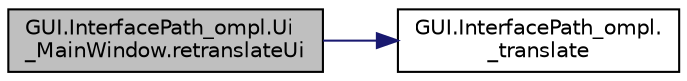 digraph "GUI.InterfacePath_ompl.Ui_MainWindow.retranslateUi"
{
 // INTERACTIVE_SVG=YES
  edge [fontname="Helvetica",fontsize="10",labelfontname="Helvetica",labelfontsize="10"];
  node [fontname="Helvetica",fontsize="10",shape=record];
  rankdir="LR";
  Node1 [label="GUI.InterfacePath_ompl.Ui\l_MainWindow.retranslateUi",height=0.2,width=0.4,color="black", fillcolor="grey75", style="filled", fontcolor="black"];
  Node1 -> Node2 [color="midnightblue",fontsize="10",style="solid",fontname="Helvetica"];
  Node2 [label="GUI.InterfacePath_ompl.\l_translate",height=0.2,width=0.4,color="black", fillcolor="white", style="filled",URL="$d6/d28/namespace_g_u_i_1_1_interface_path__ompl.html#a86f93875515eeeac64ff90d0340807a0"];
}
